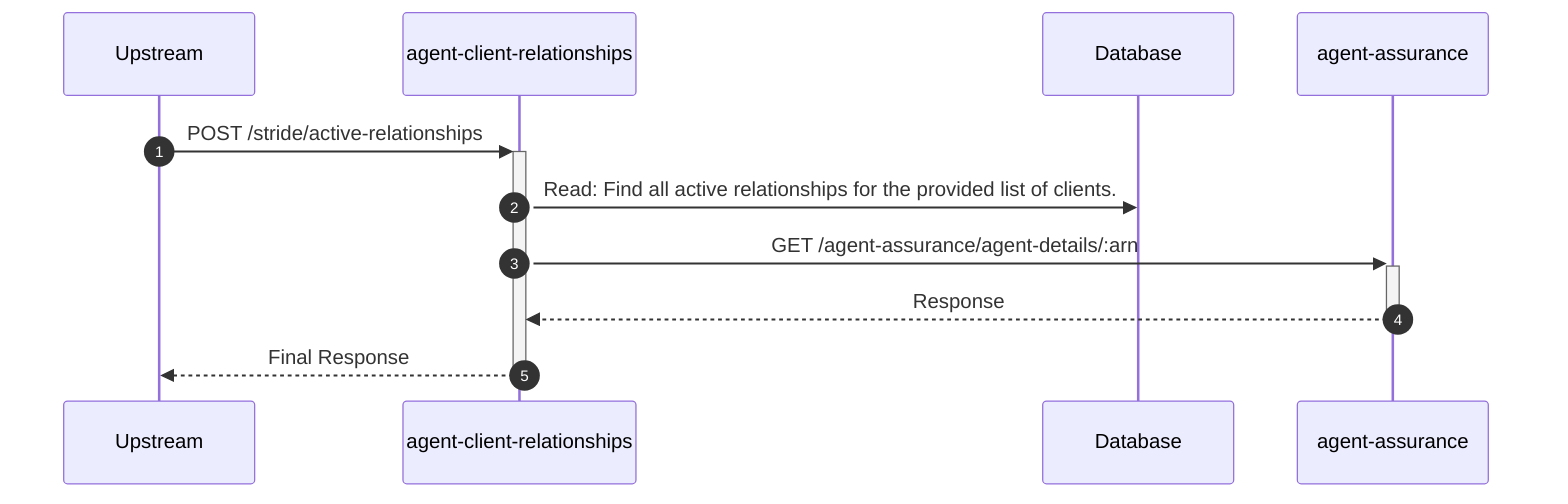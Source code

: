sequenceDiagram
    autonumber
    participant Upstream
    participant agent-client-relationships
    participant Database
    participant agent-assurance

    Upstream->>+agent-client-relationships: POST /stride/active-relationships
    agent-client-relationships->>Database: Read: Find all active relationships for the provided list of clients.
    agent-client-relationships->>+agent-assurance: GET /agent-assurance/agent-details/:arn
    agent-assurance-->>-agent-client-relationships: Response
    agent-client-relationships-->>-Upstream: Final Response